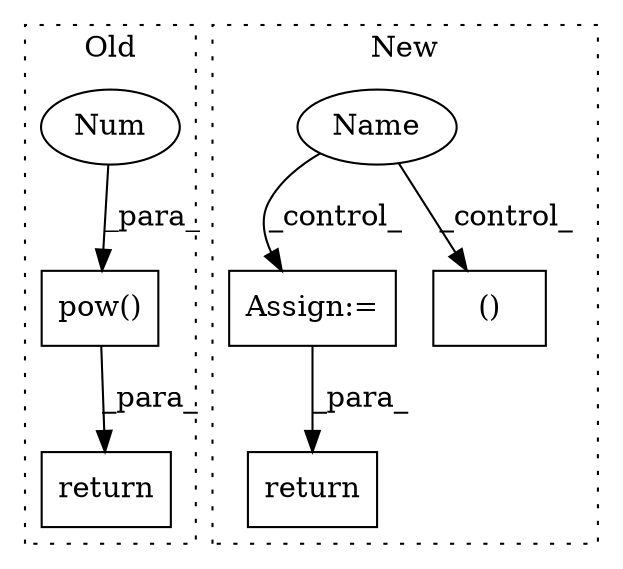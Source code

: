 digraph G {
subgraph cluster0 {
1 [label="pow()" a="75" s="3489,3503" l="13,1" shape="box"];
3 [label="Num" a="76" s="3502" l="1" shape="ellipse"];
4 [label="return" a="93" s="3478" l="7" shape="box"];
label = "Old";
style="dotted";
}
subgraph cluster1 {
2 [label="return" a="93" s="10660" l="7" shape="box"];
5 [label="Assign:=" a="68" s="10467" l="3" shape="box"];
6 [label="Name" a="87" s="10315" l="5" shape="ellipse"];
7 [label="()" a="54" s="10364" l="15" shape="box"];
label = "New";
style="dotted";
}
1 -> 4 [label="_para_"];
3 -> 1 [label="_para_"];
5 -> 2 [label="_para_"];
6 -> 7 [label="_control_"];
6 -> 5 [label="_control_"];
}